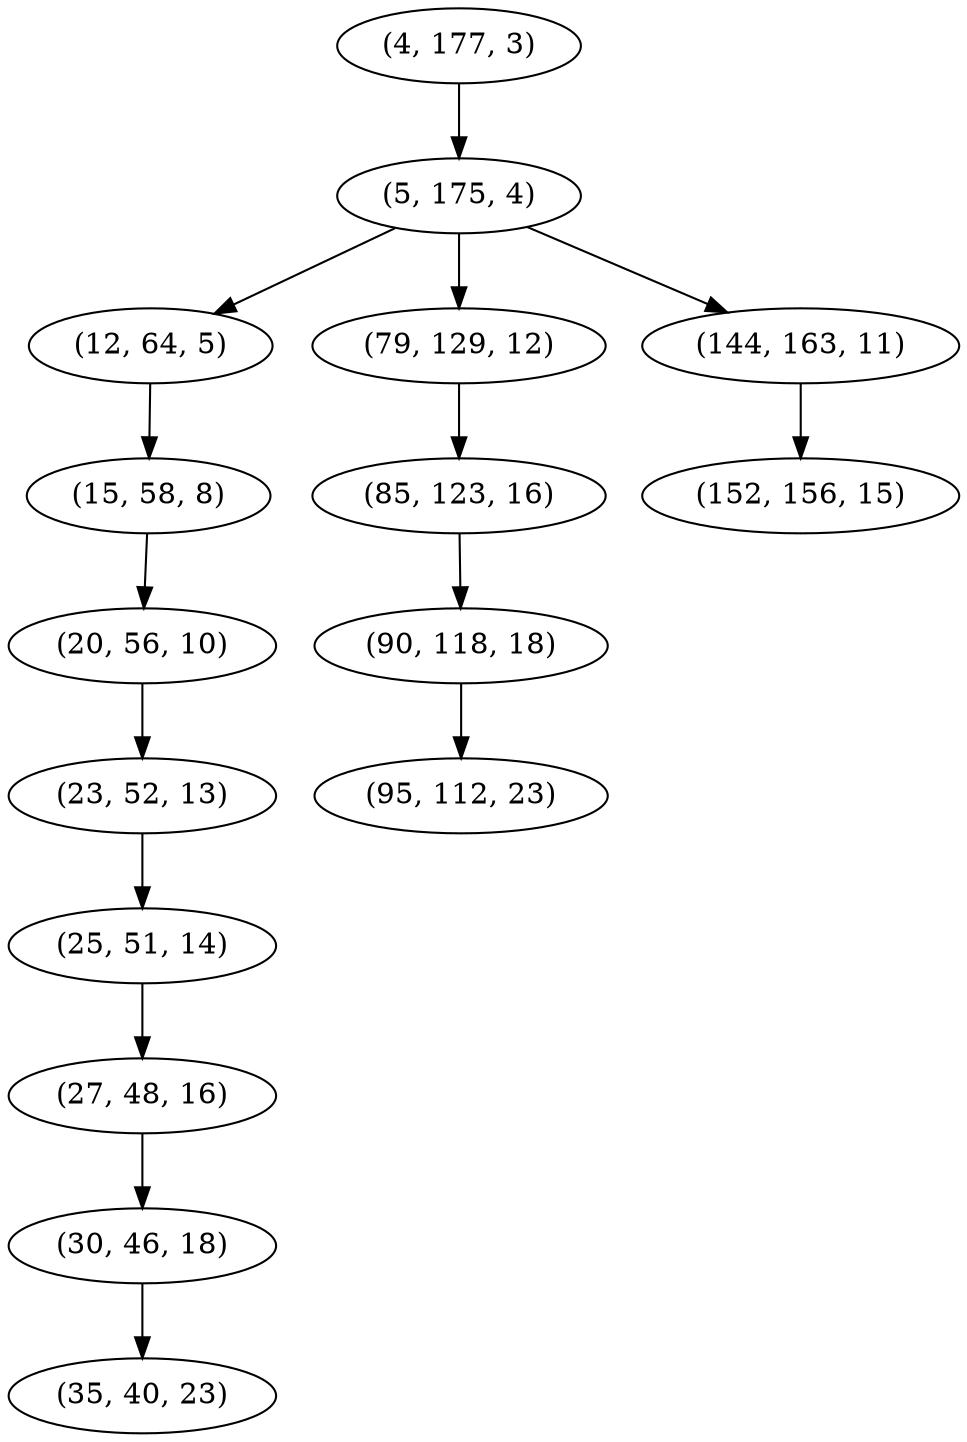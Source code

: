 digraph tree {
    "(4, 177, 3)";
    "(5, 175, 4)";
    "(12, 64, 5)";
    "(15, 58, 8)";
    "(20, 56, 10)";
    "(23, 52, 13)";
    "(25, 51, 14)";
    "(27, 48, 16)";
    "(30, 46, 18)";
    "(35, 40, 23)";
    "(79, 129, 12)";
    "(85, 123, 16)";
    "(90, 118, 18)";
    "(95, 112, 23)";
    "(144, 163, 11)";
    "(152, 156, 15)";
    "(4, 177, 3)" -> "(5, 175, 4)";
    "(5, 175, 4)" -> "(12, 64, 5)";
    "(5, 175, 4)" -> "(79, 129, 12)";
    "(5, 175, 4)" -> "(144, 163, 11)";
    "(12, 64, 5)" -> "(15, 58, 8)";
    "(15, 58, 8)" -> "(20, 56, 10)";
    "(20, 56, 10)" -> "(23, 52, 13)";
    "(23, 52, 13)" -> "(25, 51, 14)";
    "(25, 51, 14)" -> "(27, 48, 16)";
    "(27, 48, 16)" -> "(30, 46, 18)";
    "(30, 46, 18)" -> "(35, 40, 23)";
    "(79, 129, 12)" -> "(85, 123, 16)";
    "(85, 123, 16)" -> "(90, 118, 18)";
    "(90, 118, 18)" -> "(95, 112, 23)";
    "(144, 163, 11)" -> "(152, 156, 15)";
}
